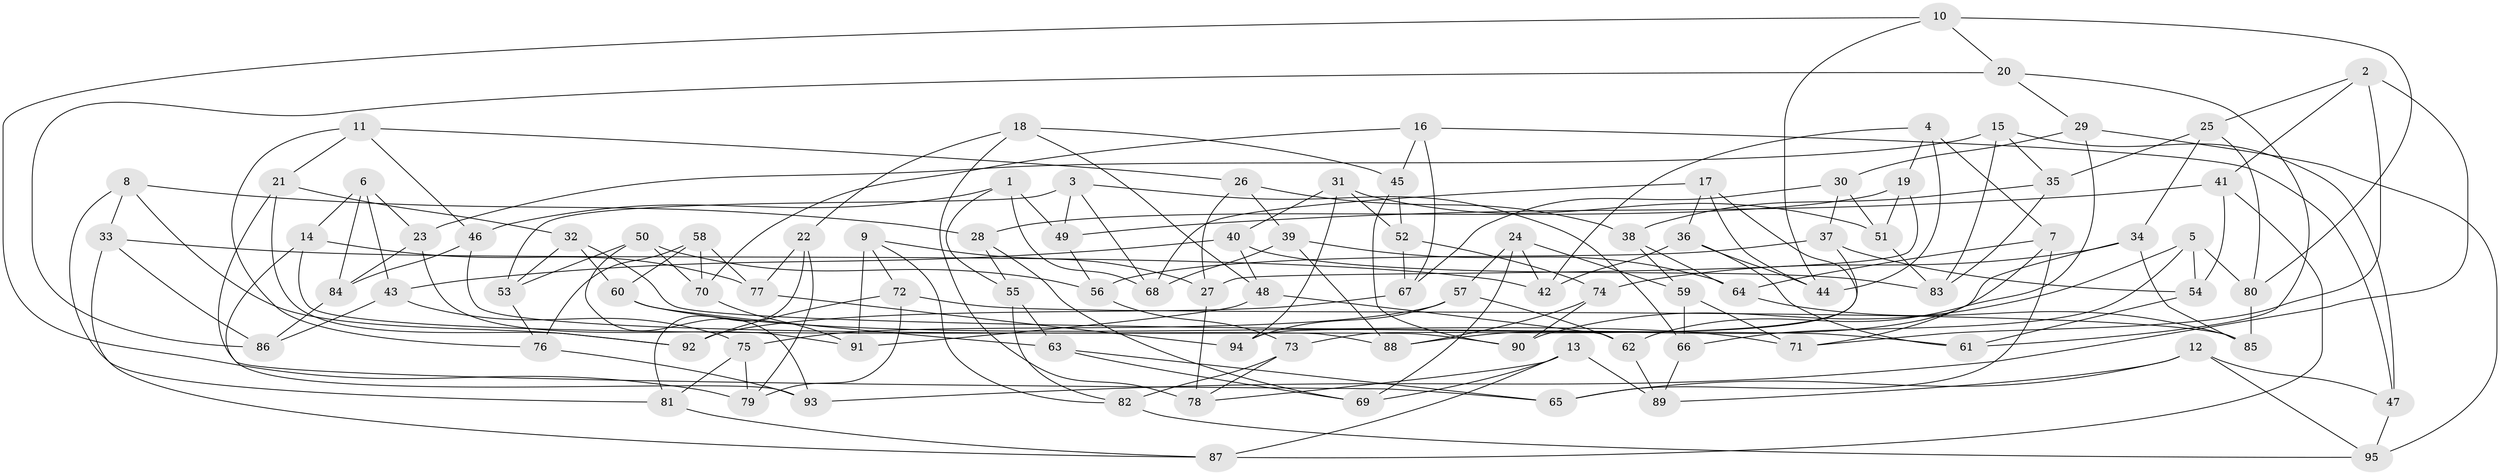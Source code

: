 // Generated by graph-tools (version 1.1) at 2025/11/02/27/25 16:11:47]
// undirected, 95 vertices, 190 edges
graph export_dot {
graph [start="1"]
  node [color=gray90,style=filled];
  1;
  2;
  3;
  4;
  5;
  6;
  7;
  8;
  9;
  10;
  11;
  12;
  13;
  14;
  15;
  16;
  17;
  18;
  19;
  20;
  21;
  22;
  23;
  24;
  25;
  26;
  27;
  28;
  29;
  30;
  31;
  32;
  33;
  34;
  35;
  36;
  37;
  38;
  39;
  40;
  41;
  42;
  43;
  44;
  45;
  46;
  47;
  48;
  49;
  50;
  51;
  52;
  53;
  54;
  55;
  56;
  57;
  58;
  59;
  60;
  61;
  62;
  63;
  64;
  65;
  66;
  67;
  68;
  69;
  70;
  71;
  72;
  73;
  74;
  75;
  76;
  77;
  78;
  79;
  80;
  81;
  82;
  83;
  84;
  85;
  86;
  87;
  88;
  89;
  90;
  91;
  92;
  93;
  94;
  95;
  1 -- 55;
  1 -- 49;
  1 -- 68;
  1 -- 46;
  2 -- 71;
  2 -- 93;
  2 -- 25;
  2 -- 41;
  3 -- 53;
  3 -- 66;
  3 -- 49;
  3 -- 68;
  4 -- 42;
  4 -- 19;
  4 -- 7;
  4 -- 44;
  5 -- 90;
  5 -- 80;
  5 -- 54;
  5 -- 66;
  6 -- 14;
  6 -- 84;
  6 -- 43;
  6 -- 23;
  7 -- 65;
  7 -- 71;
  7 -- 64;
  8 -- 28;
  8 -- 81;
  8 -- 92;
  8 -- 33;
  9 -- 91;
  9 -- 27;
  9 -- 72;
  9 -- 82;
  10 -- 20;
  10 -- 44;
  10 -- 79;
  10 -- 80;
  11 -- 46;
  11 -- 21;
  11 -- 26;
  11 -- 76;
  12 -- 47;
  12 -- 95;
  12 -- 65;
  12 -- 89;
  13 -- 78;
  13 -- 87;
  13 -- 89;
  13 -- 69;
  14 -- 93;
  14 -- 77;
  14 -- 88;
  15 -- 23;
  15 -- 35;
  15 -- 83;
  15 -- 47;
  16 -- 45;
  16 -- 70;
  16 -- 67;
  16 -- 47;
  17 -- 68;
  17 -- 36;
  17 -- 73;
  17 -- 44;
  18 -- 22;
  18 -- 48;
  18 -- 45;
  18 -- 78;
  19 -- 28;
  19 -- 27;
  19 -- 51;
  20 -- 86;
  20 -- 61;
  20 -- 29;
  21 -- 92;
  21 -- 32;
  21 -- 65;
  22 -- 77;
  22 -- 81;
  22 -- 79;
  23 -- 84;
  23 -- 91;
  24 -- 57;
  24 -- 69;
  24 -- 42;
  24 -- 59;
  25 -- 34;
  25 -- 80;
  25 -- 35;
  26 -- 39;
  26 -- 38;
  26 -- 27;
  27 -- 78;
  28 -- 55;
  28 -- 69;
  29 -- 95;
  29 -- 62;
  29 -- 30;
  30 -- 51;
  30 -- 37;
  30 -- 67;
  31 -- 52;
  31 -- 94;
  31 -- 40;
  31 -- 51;
  32 -- 60;
  32 -- 61;
  32 -- 53;
  33 -- 87;
  33 -- 86;
  33 -- 42;
  34 -- 74;
  34 -- 85;
  34 -- 88;
  35 -- 83;
  35 -- 38;
  36 -- 61;
  36 -- 44;
  36 -- 42;
  37 -- 56;
  37 -- 94;
  37 -- 54;
  38 -- 64;
  38 -- 59;
  39 -- 64;
  39 -- 88;
  39 -- 68;
  40 -- 83;
  40 -- 48;
  40 -- 43;
  41 -- 49;
  41 -- 87;
  41 -- 54;
  43 -- 75;
  43 -- 86;
  45 -- 52;
  45 -- 90;
  46 -- 90;
  46 -- 84;
  47 -- 95;
  48 -- 62;
  48 -- 91;
  49 -- 56;
  50 -- 70;
  50 -- 93;
  50 -- 56;
  50 -- 53;
  51 -- 83;
  52 -- 67;
  52 -- 74;
  53 -- 76;
  54 -- 61;
  55 -- 63;
  55 -- 82;
  56 -- 73;
  57 -- 75;
  57 -- 94;
  57 -- 62;
  58 -- 76;
  58 -- 77;
  58 -- 60;
  58 -- 70;
  59 -- 71;
  59 -- 66;
  60 -- 63;
  60 -- 71;
  62 -- 89;
  63 -- 69;
  63 -- 65;
  64 -- 85;
  66 -- 89;
  67 -- 92;
  70 -- 91;
  72 -- 79;
  72 -- 85;
  72 -- 92;
  73 -- 78;
  73 -- 82;
  74 -- 90;
  74 -- 88;
  75 -- 81;
  75 -- 79;
  76 -- 93;
  77 -- 94;
  80 -- 85;
  81 -- 87;
  82 -- 95;
  84 -- 86;
}
